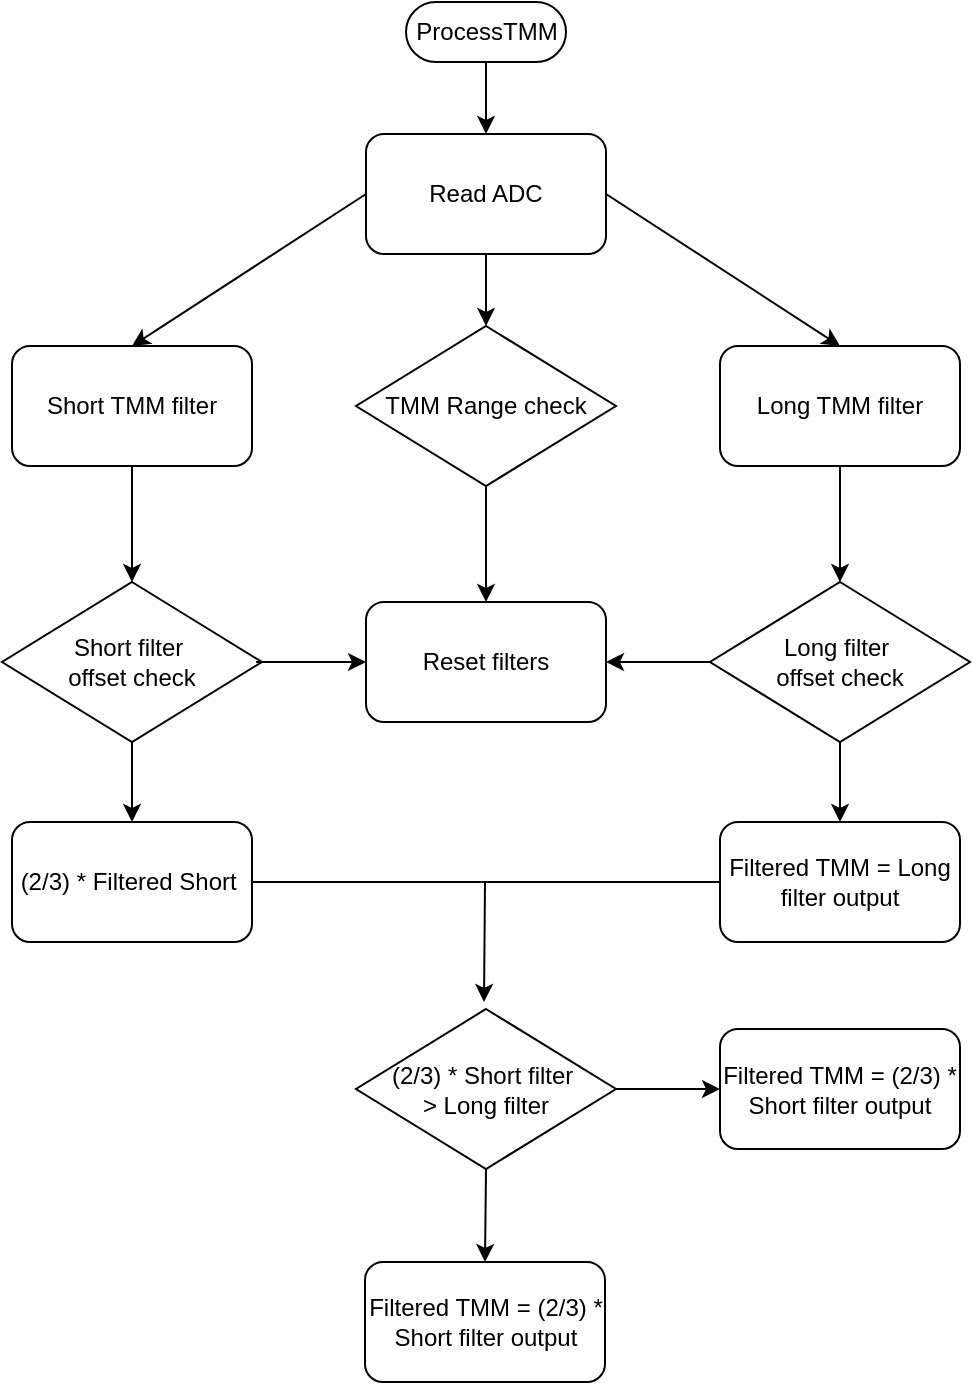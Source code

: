 <mxfile type="device" version="12.2.7" pages="1"><diagram id="ex-4rACd3DUe0tAoLqKq" name="Page-1"><mxGraphModel grid="1" dx="1059" dy="751" gridSize="10" guides="1" tooltips="1" connect="1" arrows="1" fold="1" page="1" pageScale="1" pageWidth="827" pageHeight="1169" math="0" shadow="0"><root><mxCell id="0"/><mxCell id="1" parent="0"/><mxCell id="AN7Q7E7kOElSsEJsB5UK-1" value="ProcessTMM" parent="1" vertex="1" style="html=1;dashed=0;whitespace=wrap;shape=mxgraph.dfd.start"><mxGeometry as="geometry" y="40" x="373" width="80" height="30"/></mxCell><mxCell id="AN7Q7E7kOElSsEJsB5UK-3" value="Read ADC" parent="1" vertex="1" style="rounded=1;whiteSpace=wrap;html=1;"><mxGeometry as="geometry" y="106" x="353" width="120" height="60"/></mxCell><mxCell id="AN7Q7E7kOElSsEJsB5UK-5" value="Short TMM filter" parent="1" vertex="1" style="rounded=1;whiteSpace=wrap;html=1;"><mxGeometry as="geometry" y="212" x="176" width="120" height="60"/></mxCell><mxCell id="AN7Q7E7kOElSsEJsB5UK-6" value="Long TMM filter" parent="1" vertex="1" style="rounded=1;whiteSpace=wrap;html=1;"><mxGeometry as="geometry" y="212" x="530" width="120" height="60"/></mxCell><mxCell id="AN7Q7E7kOElSsEJsB5UK-8" value="TMM Range check" parent="1" vertex="1" style="rhombus;whiteSpace=wrap;html=1;"><mxGeometry as="geometry" y="202" x="348" width="130" height="80"/></mxCell><mxCell id="AN7Q7E7kOElSsEJsB5UK-9" value="" parent="1" style="endArrow=classic;html=1;exitX=0.5;exitY=1;exitDx=0;exitDy=0;entryX=0.5;entryY=0;entryDx=0;entryDy=0;" target="AN7Q7E7kOElSsEJsB5UK-8" source="AN7Q7E7kOElSsEJsB5UK-3" edge="1"><mxGeometry as="geometry" width="50" height="50" relative="1"><mxPoint as="sourcePoint" y="350" x="180"/><mxPoint as="targetPoint" y="300" x="230"/></mxGeometry></mxCell><mxCell id="AN7Q7E7kOElSsEJsB5UK-12" value="" parent="1" style="endArrow=classic;html=1;entryX=0.5;entryY=0;entryDx=0;entryDy=0;" target="AN7Q7E7kOElSsEJsB5UK-6" edge="1"><mxGeometry as="geometry" width="50" height="50" relative="1"><mxPoint as="sourcePoint" y="136" x="473"/><mxPoint as="targetPoint" y="86" x="523"/></mxGeometry></mxCell><mxCell id="AN7Q7E7kOElSsEJsB5UK-13" value="" parent="1" style="endArrow=classic;html=1;exitX=0;exitY=0.5;exitDx=0;exitDy=0;entryX=0.5;entryY=0;entryDx=0;entryDy=0;" target="AN7Q7E7kOElSsEJsB5UK-5" source="AN7Q7E7kOElSsEJsB5UK-3" edge="1"><mxGeometry as="geometry" width="50" height="50" relative="1"><mxPoint as="sourcePoint" y="350" x="180"/><mxPoint as="targetPoint" y="300" x="230"/></mxGeometry></mxCell><mxCell id="AN7Q7E7kOElSsEJsB5UK-15" value="" parent="1" style="endArrow=classic;html=1;exitX=0.5;exitY=1;exitDx=0;exitDy=0;entryX=0.5;entryY=0;entryDx=0;entryDy=0;" target="AN7Q7E7kOElSsEJsB5UK-16" source="AN7Q7E7kOElSsEJsB5UK-8" edge="1"><mxGeometry as="geometry" width="50" height="50" relative="1"><mxPoint as="sourcePoint" y="350" x="180"/><mxPoint as="targetPoint" y="330" x="413"/></mxGeometry></mxCell><mxCell id="AN7Q7E7kOElSsEJsB5UK-16" value="Reset filters" parent="1" vertex="1" style="rounded=1;whiteSpace=wrap;html=1;"><mxGeometry as="geometry" y="340" x="353" width="120" height="60"/></mxCell><mxCell id="AN7Q7E7kOElSsEJsB5UK-20" value="" parent="1" style="endArrow=classic;html=1;exitX=0.5;exitY=1;exitDx=0;exitDy=0;entryX=0.5;entryY=0;entryDx=0;entryDy=0;" source="AN7Q7E7kOElSsEJsB5UK-5" edge="1"><mxGeometry as="geometry" width="50" height="50" relative="1"><mxPoint as="sourcePoint" y="460" x="50"/><mxPoint as="targetPoint" y="330" x="236"/></mxGeometry></mxCell><mxCell id="AN7Q7E7kOElSsEJsB5UK-21" value="" parent="1" style="endArrow=classic;html=1;exitX=0.5;exitY=1;exitDx=0;exitDy=0;entryX=0.5;entryY=0;entryDx=0;entryDy=0;" source="AN7Q7E7kOElSsEJsB5UK-6" edge="1"><mxGeometry as="geometry" width="50" height="50" relative="1"><mxPoint as="sourcePoint" y="460" x="50"/><mxPoint as="targetPoint" y="330" x="590"/></mxGeometry></mxCell><mxCell id="AN7Q7E7kOElSsEJsB5UK-49" parent="1" style="edgeStyle=orthogonalEdgeStyle;rounded=0;orthogonalLoop=1;jettySize=auto;html=1;exitX=0.5;exitY=1;exitDx=0;exitDy=0;entryX=0.5;entryY=0;entryDx=0;entryDy=0;" target="AN7Q7E7kOElSsEJsB5UK-47" source="AN7Q7E7kOElSsEJsB5UK-24" edge="1"><mxGeometry as="geometry" relative="1"/></mxCell><mxCell id="AN7Q7E7kOElSsEJsB5UK-24" value="Short filter&amp;nbsp;&lt;br&gt;offset check" parent="1" vertex="1" style="rhombus;whiteSpace=wrap;html=1;"><mxGeometry as="geometry" y="330" x="171" width="130" height="80"/></mxCell><mxCell id="AN7Q7E7kOElSsEJsB5UK-25" value="Long filter&amp;nbsp;&lt;br&gt;offset check" parent="1" vertex="1" style="rhombus;whiteSpace=wrap;html=1;"><mxGeometry as="geometry" y="330" x="525" width="130" height="80"/></mxCell><mxCell id="AN7Q7E7kOElSsEJsB5UK-26" value="" parent="1" style="endArrow=classic;html=1;entryX=0;entryY=0.5;entryDx=0;entryDy=0;" target="AN7Q7E7kOElSsEJsB5UK-16" edge="1"><mxGeometry as="geometry" width="50" height="50" relative="1"><mxPoint as="sourcePoint" y="370" x="298"/><mxPoint as="targetPoint" y="320" x="348"/></mxGeometry></mxCell><mxCell id="AN7Q7E7kOElSsEJsB5UK-27" value="" parent="1" style="endArrow=classic;html=1;exitX=0;exitY=0.5;exitDx=0;exitDy=0;entryX=1;entryY=0.5;entryDx=0;entryDy=0;" target="AN7Q7E7kOElSsEJsB5UK-16" source="AN7Q7E7kOElSsEJsB5UK-25" edge="1"><mxGeometry as="geometry" width="50" height="50" relative="1"><mxPoint as="sourcePoint" y="480" x="50"/><mxPoint as="targetPoint" y="430" x="100"/></mxGeometry></mxCell><mxCell id="AN7Q7E7kOElSsEJsB5UK-29" value="(2/3) * Short filter&amp;nbsp;&lt;br&gt;&amp;gt; Long filter" parent="1" vertex="1" style="rhombus;whiteSpace=wrap;html=1;"><mxGeometry as="geometry" y="543.5" x="348" width="130" height="80"/></mxCell><mxCell id="AN7Q7E7kOElSsEJsB5UK-31" value="Filtered TMM = Long filter output" parent="1" vertex="1" style="rounded=1;whiteSpace=wrap;html=1;"><mxGeometry as="geometry" y="450" x="530" width="120" height="60"/></mxCell><mxCell id="AN7Q7E7kOElSsEJsB5UK-32" value="Filtered TMM = (2/3) * Short filter output" parent="1" vertex="1" style="rounded=1;whiteSpace=wrap;html=1;"><mxGeometry as="geometry" y="553.5" x="530" width="120" height="60"/></mxCell><mxCell id="AN7Q7E7kOElSsEJsB5UK-35" value="" parent="1" style="endArrow=classic;html=1;exitX=0.5;exitY=1;exitDx=0;exitDy=0;entryX=0.5;entryY=0;entryDx=0;entryDy=0;" target="AN7Q7E7kOElSsEJsB5UK-31" source="AN7Q7E7kOElSsEJsB5UK-25" edge="1"><mxGeometry as="geometry" width="50" height="50" relative="1"><mxPoint as="sourcePoint" y="700" x="50"/><mxPoint as="targetPoint" y="650" x="100"/></mxGeometry></mxCell><mxCell id="AN7Q7E7kOElSsEJsB5UK-36" value="" parent="1" style="endArrow=classic;html=1;exitX=0.5;exitY=0.5;exitDx=0;exitDy=15;exitPerimeter=0;entryX=0.5;entryY=0;entryDx=0;entryDy=0;" target="AN7Q7E7kOElSsEJsB5UK-3" source="AN7Q7E7kOElSsEJsB5UK-1" edge="1"><mxGeometry as="geometry" width="50" height="50" relative="1"><mxPoint as="sourcePoint" y="700" x="50"/><mxPoint as="targetPoint" y="650" x="100"/></mxGeometry></mxCell><mxCell id="AN7Q7E7kOElSsEJsB5UK-53" value="" parent="1" style="edgeStyle=orthogonalEdgeStyle;rounded=0;orthogonalLoop=1;jettySize=auto;html=1;" source="AN7Q7E7kOElSsEJsB5UK-47" edge="1"><mxGeometry as="geometry" relative="1"><mxPoint as="targetPoint" y="540" x="412"/></mxGeometry></mxCell><mxCell id="AN7Q7E7kOElSsEJsB5UK-47" value="(2/3) * Filtered Short&amp;nbsp;" parent="1" vertex="1" style="rounded=1;whiteSpace=wrap;html=1;"><mxGeometry as="geometry" y="450" x="176" width="120" height="60"/></mxCell><mxCell id="AN7Q7E7kOElSsEJsB5UK-55" value="" parent="1" style="endArrow=none;html=1;exitX=0;exitY=0.5;exitDx=0;exitDy=0;" source="AN7Q7E7kOElSsEJsB5UK-31" edge="1"><mxGeometry as="geometry" width="50" height="50" relative="1"><mxPoint as="sourcePoint" y="840" x="170"/><mxPoint as="targetPoint" y="480" x="410"/></mxGeometry></mxCell><mxCell id="AN7Q7E7kOElSsEJsB5UK-56" value="Filtered TMM = (2/3) * Short filter output" parent="1" vertex="1" style="rounded=1;whiteSpace=wrap;html=1;"><mxGeometry as="geometry" y="670" x="352.5" width="120" height="60"/></mxCell><mxCell id="AN7Q7E7kOElSsEJsB5UK-57" value="" parent="1" style="endArrow=classic;html=1;exitX=0.5;exitY=1;exitDx=0;exitDy=0;entryX=0.5;entryY=0;entryDx=0;entryDy=0;" target="AN7Q7E7kOElSsEJsB5UK-56" source="AN7Q7E7kOElSsEJsB5UK-29" edge="1"><mxGeometry as="geometry" width="50" height="50" relative="1"><mxPoint as="sourcePoint" y="800" x="170"/><mxPoint as="targetPoint" y="750" x="220"/></mxGeometry></mxCell><mxCell id="AN7Q7E7kOElSsEJsB5UK-58" value="" parent="1" style="endArrow=classic;html=1;exitX=1;exitY=0.5;exitDx=0;exitDy=0;entryX=0;entryY=0.5;entryDx=0;entryDy=0;" target="AN7Q7E7kOElSsEJsB5UK-32" source="AN7Q7E7kOElSsEJsB5UK-29" edge="1"><mxGeometry as="geometry" width="50" height="50" relative="1"><mxPoint as="sourcePoint" y="800" x="170"/><mxPoint as="targetPoint" y="750" x="220"/></mxGeometry></mxCell></root></mxGraphModel></diagram></mxfile>